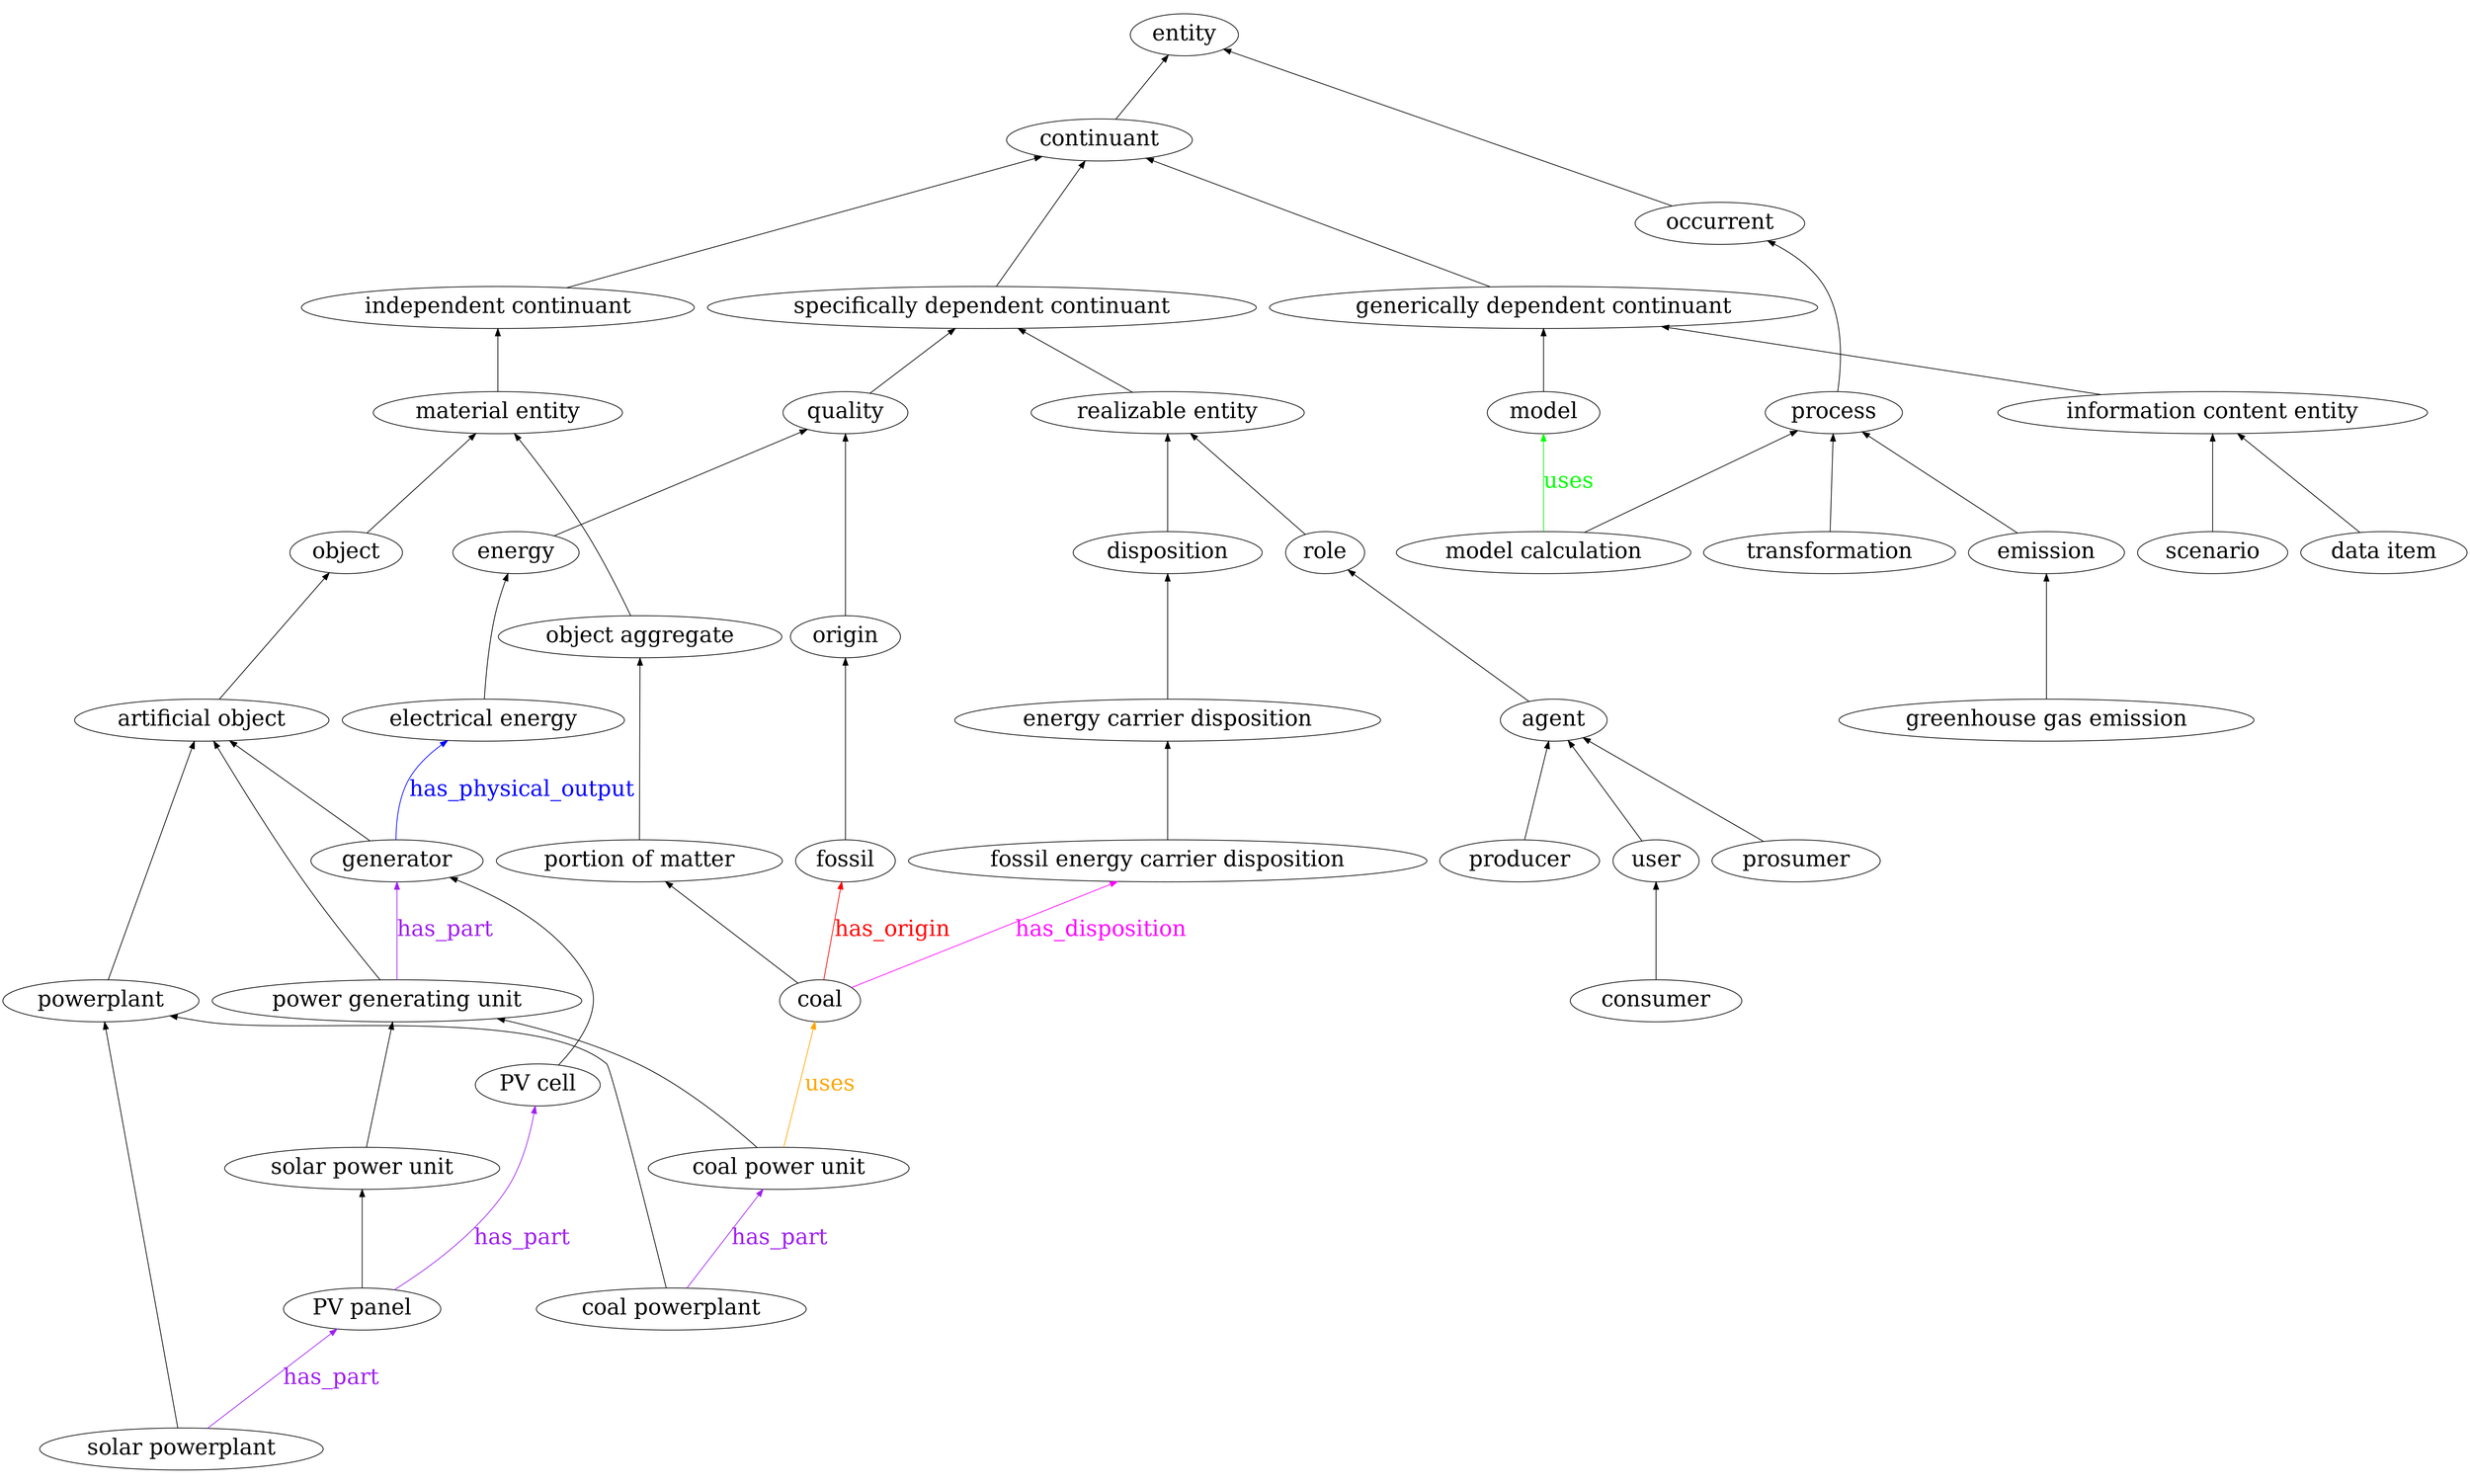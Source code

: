 digraph{
  rankdir=BT;
graph [ratio=0.6];
node [fontsize=30];entity;
edge [fontsize=30];
continuant -> entity;
occurrent -> entity;
"specifically dependent continuant" -> continuant;
"generically dependent continuant" -> continuant;
"independent continuant" -> continuant;
object -> "material entity";
"artificial object" -> object;
"material entity" -> "independent continuant";
"power generating unit" -> "artificial object";
generator -> "artificial object";
powerplant -> "artificial object";
"solar powerplant" -> powerplant;
"solar power unit" -> "power generating unit";
"PV panel" -> "solar power unit";
"power generating unit" -> generator [label="has_part", color="purple", fontcolor="purple"];
"solar powerplant" -> "PV panel" [label="has_part", color="purple", fontcolor="purple"];
"PV panel" -> "PV cell" [label="has_part", color="purple", fontcolor="purple"];
"PV cell" -> generator;
"coal power unit" -> "power generating unit";
"coal power unit" -> coal [label="uses", color="orange", fontcolor="orange"];
coal -> "portion of matter";
coal -> fossil [label="has_origin", color="red", fontcolor="red"];
coal -> "fossil energy carrier disposition" [label="has_disposition", color="magenta", fontcolor="magenta"];
"fossil energy carrier disposition" -> "energy carrier disposition";
"energy carrier disposition" -> disposition;
disposition -> "realizable entity";
"realizable entity" -> "specifically dependent continuant";
fossil -> origin;
origin -> quality;
"coal powerplant" -> "coal power unit" [label="has_part", color="purple", fontcolor="purple"];
"portion of matter" -> "object aggregate";
"object aggregate" -> "material entity";
"coal powerplant" -> powerplant;
model -> "generically dependent continuant";
process -> occurrent;
transformation -> process;
"model calculation" -> process;
"model calculation" -> model [label="uses", color="green", fontcolor="green"];
generator -> "electrical energy" [label="has_physical_output", color="blue", fontcolor="blue"];
quality -> "specifically dependent continuant";
energy -> quality;
"electrical energy" -> energy;
"information content entity" -> "generically dependent continuant";
scenario -> "information content entity";
"data item" -> "information content entity";
role -> "realizable entity";
agent -> role;
producer -> agent;
user -> agent;
prosumer -> agent;
consumer -> user;
"greenhouse gas emission" -> emission;
emission -> process;
{rank=same; powerplant; "power generating unit"}
}